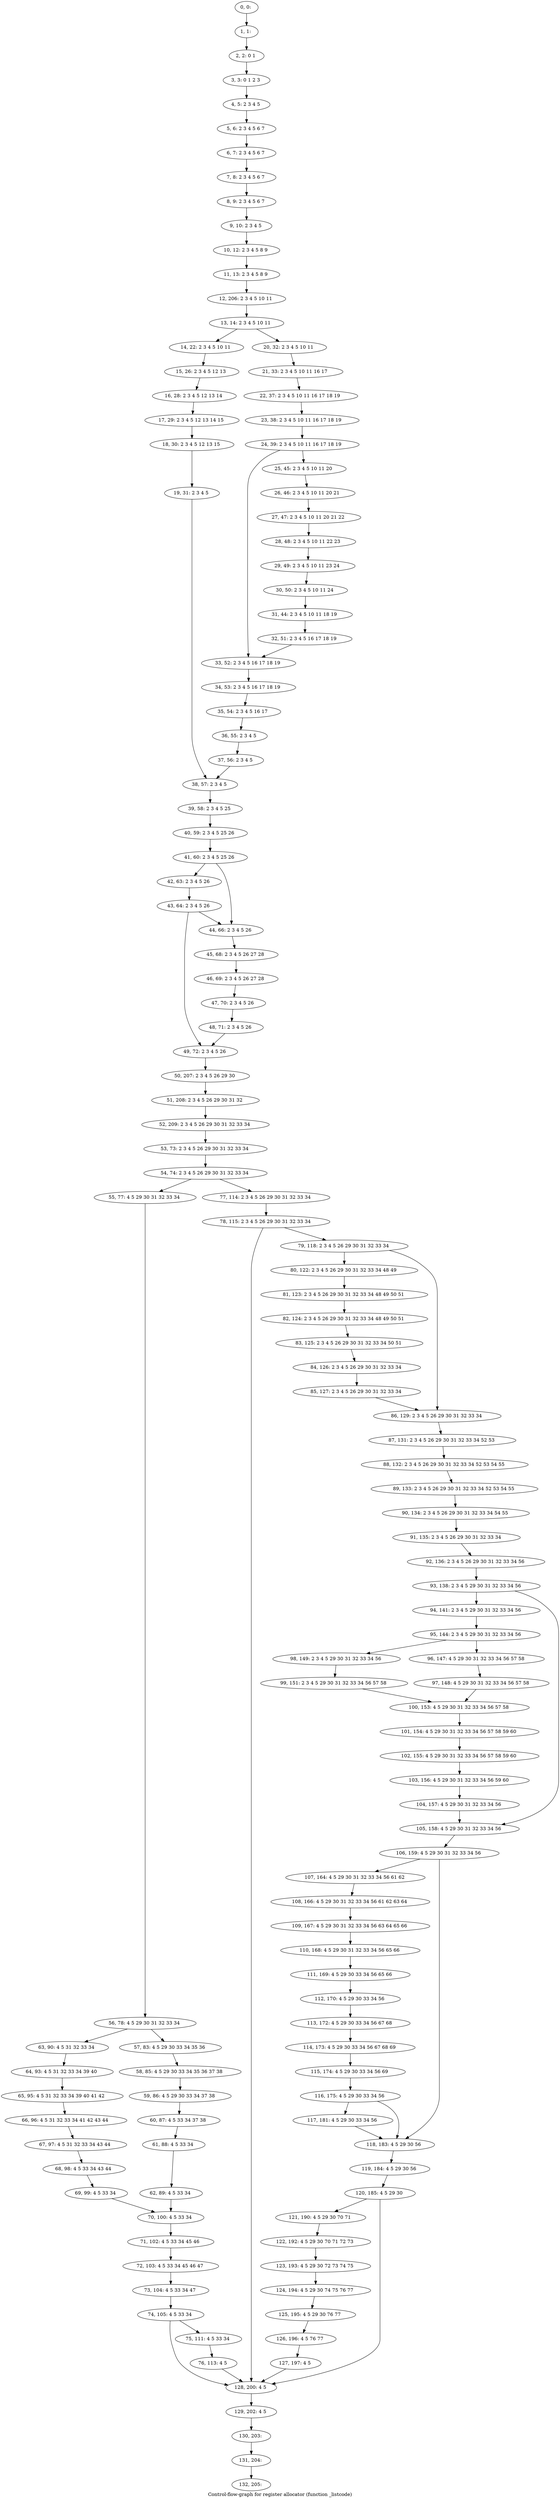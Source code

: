 digraph G {
graph [label="Control-flow-graph for register allocator (function _listcode)"]
0[label="0, 0: "];
1[label="1, 1: "];
2[label="2, 2: 0 1 "];
3[label="3, 3: 0 1 2 3 "];
4[label="4, 5: 2 3 4 5 "];
5[label="5, 6: 2 3 4 5 6 7 "];
6[label="6, 7: 2 3 4 5 6 7 "];
7[label="7, 8: 2 3 4 5 6 7 "];
8[label="8, 9: 2 3 4 5 6 7 "];
9[label="9, 10: 2 3 4 5 "];
10[label="10, 12: 2 3 4 5 8 9 "];
11[label="11, 13: 2 3 4 5 8 9 "];
12[label="12, 206: 2 3 4 5 10 11 "];
13[label="13, 14: 2 3 4 5 10 11 "];
14[label="14, 22: 2 3 4 5 10 11 "];
15[label="15, 26: 2 3 4 5 12 13 "];
16[label="16, 28: 2 3 4 5 12 13 14 "];
17[label="17, 29: 2 3 4 5 12 13 14 15 "];
18[label="18, 30: 2 3 4 5 12 13 15 "];
19[label="19, 31: 2 3 4 5 "];
20[label="20, 32: 2 3 4 5 10 11 "];
21[label="21, 33: 2 3 4 5 10 11 16 17 "];
22[label="22, 37: 2 3 4 5 10 11 16 17 18 19 "];
23[label="23, 38: 2 3 4 5 10 11 16 17 18 19 "];
24[label="24, 39: 2 3 4 5 10 11 16 17 18 19 "];
25[label="25, 45: 2 3 4 5 10 11 20 "];
26[label="26, 46: 2 3 4 5 10 11 20 21 "];
27[label="27, 47: 2 3 4 5 10 11 20 21 22 "];
28[label="28, 48: 2 3 4 5 10 11 22 23 "];
29[label="29, 49: 2 3 4 5 10 11 23 24 "];
30[label="30, 50: 2 3 4 5 10 11 24 "];
31[label="31, 44: 2 3 4 5 10 11 18 19 "];
32[label="32, 51: 2 3 4 5 16 17 18 19 "];
33[label="33, 52: 2 3 4 5 16 17 18 19 "];
34[label="34, 53: 2 3 4 5 16 17 18 19 "];
35[label="35, 54: 2 3 4 5 16 17 "];
36[label="36, 55: 2 3 4 5 "];
37[label="37, 56: 2 3 4 5 "];
38[label="38, 57: 2 3 4 5 "];
39[label="39, 58: 2 3 4 5 25 "];
40[label="40, 59: 2 3 4 5 25 26 "];
41[label="41, 60: 2 3 4 5 25 26 "];
42[label="42, 63: 2 3 4 5 26 "];
43[label="43, 64: 2 3 4 5 26 "];
44[label="44, 66: 2 3 4 5 26 "];
45[label="45, 68: 2 3 4 5 26 27 28 "];
46[label="46, 69: 2 3 4 5 26 27 28 "];
47[label="47, 70: 2 3 4 5 26 "];
48[label="48, 71: 2 3 4 5 26 "];
49[label="49, 72: 2 3 4 5 26 "];
50[label="50, 207: 2 3 4 5 26 29 30 "];
51[label="51, 208: 2 3 4 5 26 29 30 31 32 "];
52[label="52, 209: 2 3 4 5 26 29 30 31 32 33 34 "];
53[label="53, 73: 2 3 4 5 26 29 30 31 32 33 34 "];
54[label="54, 74: 2 3 4 5 26 29 30 31 32 33 34 "];
55[label="55, 77: 4 5 29 30 31 32 33 34 "];
56[label="56, 78: 4 5 29 30 31 32 33 34 "];
57[label="57, 83: 4 5 29 30 33 34 35 36 "];
58[label="58, 85: 4 5 29 30 33 34 35 36 37 38 "];
59[label="59, 86: 4 5 29 30 33 34 37 38 "];
60[label="60, 87: 4 5 33 34 37 38 "];
61[label="61, 88: 4 5 33 34 "];
62[label="62, 89: 4 5 33 34 "];
63[label="63, 90: 4 5 31 32 33 34 "];
64[label="64, 93: 4 5 31 32 33 34 39 40 "];
65[label="65, 95: 4 5 31 32 33 34 39 40 41 42 "];
66[label="66, 96: 4 5 31 32 33 34 41 42 43 44 "];
67[label="67, 97: 4 5 31 32 33 34 43 44 "];
68[label="68, 98: 4 5 33 34 43 44 "];
69[label="69, 99: 4 5 33 34 "];
70[label="70, 100: 4 5 33 34 "];
71[label="71, 102: 4 5 33 34 45 46 "];
72[label="72, 103: 4 5 33 34 45 46 47 "];
73[label="73, 104: 4 5 33 34 47 "];
74[label="74, 105: 4 5 33 34 "];
75[label="75, 111: 4 5 33 34 "];
76[label="76, 113: 4 5 "];
77[label="77, 114: 2 3 4 5 26 29 30 31 32 33 34 "];
78[label="78, 115: 2 3 4 5 26 29 30 31 32 33 34 "];
79[label="79, 118: 2 3 4 5 26 29 30 31 32 33 34 "];
80[label="80, 122: 2 3 4 5 26 29 30 31 32 33 34 48 49 "];
81[label="81, 123: 2 3 4 5 26 29 30 31 32 33 34 48 49 50 51 "];
82[label="82, 124: 2 3 4 5 26 29 30 31 32 33 34 48 49 50 51 "];
83[label="83, 125: 2 3 4 5 26 29 30 31 32 33 34 50 51 "];
84[label="84, 126: 2 3 4 5 26 29 30 31 32 33 34 "];
85[label="85, 127: 2 3 4 5 26 29 30 31 32 33 34 "];
86[label="86, 129: 2 3 4 5 26 29 30 31 32 33 34 "];
87[label="87, 131: 2 3 4 5 26 29 30 31 32 33 34 52 53 "];
88[label="88, 132: 2 3 4 5 26 29 30 31 32 33 34 52 53 54 55 "];
89[label="89, 133: 2 3 4 5 26 29 30 31 32 33 34 52 53 54 55 "];
90[label="90, 134: 2 3 4 5 26 29 30 31 32 33 34 54 55 "];
91[label="91, 135: 2 3 4 5 26 29 30 31 32 33 34 "];
92[label="92, 136: 2 3 4 5 26 29 30 31 32 33 34 56 "];
93[label="93, 138: 2 3 4 5 29 30 31 32 33 34 56 "];
94[label="94, 141: 2 3 4 5 29 30 31 32 33 34 56 "];
95[label="95, 144: 2 3 4 5 29 30 31 32 33 34 56 "];
96[label="96, 147: 4 5 29 30 31 32 33 34 56 57 58 "];
97[label="97, 148: 4 5 29 30 31 32 33 34 56 57 58 "];
98[label="98, 149: 2 3 4 5 29 30 31 32 33 34 56 "];
99[label="99, 151: 2 3 4 5 29 30 31 32 33 34 56 57 58 "];
100[label="100, 153: 4 5 29 30 31 32 33 34 56 57 58 "];
101[label="101, 154: 4 5 29 30 31 32 33 34 56 57 58 59 60 "];
102[label="102, 155: 4 5 29 30 31 32 33 34 56 57 58 59 60 "];
103[label="103, 156: 4 5 29 30 31 32 33 34 56 59 60 "];
104[label="104, 157: 4 5 29 30 31 32 33 34 56 "];
105[label="105, 158: 4 5 29 30 31 32 33 34 56 "];
106[label="106, 159: 4 5 29 30 31 32 33 34 56 "];
107[label="107, 164: 4 5 29 30 31 32 33 34 56 61 62 "];
108[label="108, 166: 4 5 29 30 31 32 33 34 56 61 62 63 64 "];
109[label="109, 167: 4 5 29 30 31 32 33 34 56 63 64 65 66 "];
110[label="110, 168: 4 5 29 30 31 32 33 34 56 65 66 "];
111[label="111, 169: 4 5 29 30 33 34 56 65 66 "];
112[label="112, 170: 4 5 29 30 33 34 56 "];
113[label="113, 172: 4 5 29 30 33 34 56 67 68 "];
114[label="114, 173: 4 5 29 30 33 34 56 67 68 69 "];
115[label="115, 174: 4 5 29 30 33 34 56 69 "];
116[label="116, 175: 4 5 29 30 33 34 56 "];
117[label="117, 181: 4 5 29 30 33 34 56 "];
118[label="118, 183: 4 5 29 30 56 "];
119[label="119, 184: 4 5 29 30 56 "];
120[label="120, 185: 4 5 29 30 "];
121[label="121, 190: 4 5 29 30 70 71 "];
122[label="122, 192: 4 5 29 30 70 71 72 73 "];
123[label="123, 193: 4 5 29 30 72 73 74 75 "];
124[label="124, 194: 4 5 29 30 74 75 76 77 "];
125[label="125, 195: 4 5 29 30 76 77 "];
126[label="126, 196: 4 5 76 77 "];
127[label="127, 197: 4 5 "];
128[label="128, 200: 4 5 "];
129[label="129, 202: 4 5 "];
130[label="130, 203: "];
131[label="131, 204: "];
132[label="132, 205: "];
0->1 ;
1->2 ;
2->3 ;
3->4 ;
4->5 ;
5->6 ;
6->7 ;
7->8 ;
8->9 ;
9->10 ;
10->11 ;
11->12 ;
12->13 ;
13->14 ;
13->20 ;
14->15 ;
15->16 ;
16->17 ;
17->18 ;
18->19 ;
19->38 ;
20->21 ;
21->22 ;
22->23 ;
23->24 ;
24->25 ;
24->33 ;
25->26 ;
26->27 ;
27->28 ;
28->29 ;
29->30 ;
30->31 ;
31->32 ;
32->33 ;
33->34 ;
34->35 ;
35->36 ;
36->37 ;
37->38 ;
38->39 ;
39->40 ;
40->41 ;
41->42 ;
41->44 ;
42->43 ;
43->44 ;
43->49 ;
44->45 ;
45->46 ;
46->47 ;
47->48 ;
48->49 ;
49->50 ;
50->51 ;
51->52 ;
52->53 ;
53->54 ;
54->55 ;
54->77 ;
55->56 ;
56->57 ;
56->63 ;
57->58 ;
58->59 ;
59->60 ;
60->61 ;
61->62 ;
62->70 ;
63->64 ;
64->65 ;
65->66 ;
66->67 ;
67->68 ;
68->69 ;
69->70 ;
70->71 ;
71->72 ;
72->73 ;
73->74 ;
74->75 ;
74->128 ;
75->76 ;
76->128 ;
77->78 ;
78->79 ;
78->128 ;
79->80 ;
79->86 ;
80->81 ;
81->82 ;
82->83 ;
83->84 ;
84->85 ;
85->86 ;
86->87 ;
87->88 ;
88->89 ;
89->90 ;
90->91 ;
91->92 ;
92->93 ;
93->94 ;
93->105 ;
94->95 ;
95->96 ;
95->98 ;
96->97 ;
97->100 ;
98->99 ;
99->100 ;
100->101 ;
101->102 ;
102->103 ;
103->104 ;
104->105 ;
105->106 ;
106->107 ;
106->118 ;
107->108 ;
108->109 ;
109->110 ;
110->111 ;
111->112 ;
112->113 ;
113->114 ;
114->115 ;
115->116 ;
116->117 ;
116->118 ;
117->118 ;
118->119 ;
119->120 ;
120->121 ;
120->128 ;
121->122 ;
122->123 ;
123->124 ;
124->125 ;
125->126 ;
126->127 ;
127->128 ;
128->129 ;
129->130 ;
130->131 ;
131->132 ;
}
